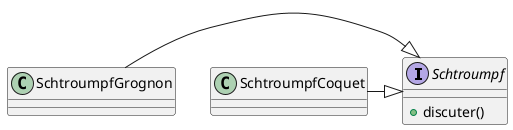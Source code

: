 @startuml Decorator

interface Schtroumpf {
    + discuter()
}

class SchtroumpfGrognon {
}

class SchtroumpfCoquet {
}

SchtroumpfGrognon-|>Schtroumpf
SchtroumpfCoquet-|>Schtroumpf

@enduml{}